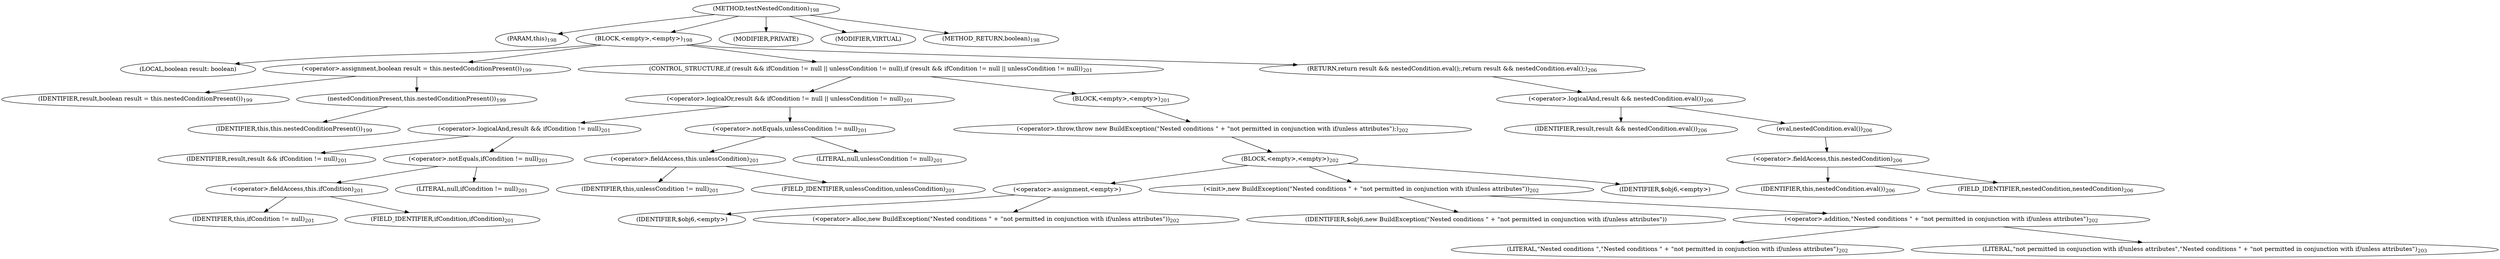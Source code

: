 digraph "testNestedCondition" {  
"420" [label = <(METHOD,testNestedCondition)<SUB>198</SUB>> ]
"27" [label = <(PARAM,this)<SUB>198</SUB>> ]
"421" [label = <(BLOCK,&lt;empty&gt;,&lt;empty&gt;)<SUB>198</SUB>> ]
"422" [label = <(LOCAL,boolean result: boolean)> ]
"423" [label = <(&lt;operator&gt;.assignment,boolean result = this.nestedConditionPresent())<SUB>199</SUB>> ]
"424" [label = <(IDENTIFIER,result,boolean result = this.nestedConditionPresent())<SUB>199</SUB>> ]
"425" [label = <(nestedConditionPresent,this.nestedConditionPresent())<SUB>199</SUB>> ]
"26" [label = <(IDENTIFIER,this,this.nestedConditionPresent())<SUB>199</SUB>> ]
"426" [label = <(CONTROL_STRUCTURE,if (result &amp;&amp; ifCondition != null || unlessCondition != null),if (result &amp;&amp; ifCondition != null || unlessCondition != null))<SUB>201</SUB>> ]
"427" [label = <(&lt;operator&gt;.logicalOr,result &amp;&amp; ifCondition != null || unlessCondition != null)<SUB>201</SUB>> ]
"428" [label = <(&lt;operator&gt;.logicalAnd,result &amp;&amp; ifCondition != null)<SUB>201</SUB>> ]
"429" [label = <(IDENTIFIER,result,result &amp;&amp; ifCondition != null)<SUB>201</SUB>> ]
"430" [label = <(&lt;operator&gt;.notEquals,ifCondition != null)<SUB>201</SUB>> ]
"431" [label = <(&lt;operator&gt;.fieldAccess,this.ifCondition)<SUB>201</SUB>> ]
"432" [label = <(IDENTIFIER,this,ifCondition != null)<SUB>201</SUB>> ]
"433" [label = <(FIELD_IDENTIFIER,ifCondition,ifCondition)<SUB>201</SUB>> ]
"434" [label = <(LITERAL,null,ifCondition != null)<SUB>201</SUB>> ]
"435" [label = <(&lt;operator&gt;.notEquals,unlessCondition != null)<SUB>201</SUB>> ]
"436" [label = <(&lt;operator&gt;.fieldAccess,this.unlessCondition)<SUB>201</SUB>> ]
"437" [label = <(IDENTIFIER,this,unlessCondition != null)<SUB>201</SUB>> ]
"438" [label = <(FIELD_IDENTIFIER,unlessCondition,unlessCondition)<SUB>201</SUB>> ]
"439" [label = <(LITERAL,null,unlessCondition != null)<SUB>201</SUB>> ]
"440" [label = <(BLOCK,&lt;empty&gt;,&lt;empty&gt;)<SUB>201</SUB>> ]
"441" [label = <(&lt;operator&gt;.throw,throw new BuildException(&quot;Nested conditions &quot; + &quot;not permitted in conjunction with if/unless attributes&quot;);)<SUB>202</SUB>> ]
"442" [label = <(BLOCK,&lt;empty&gt;,&lt;empty&gt;)<SUB>202</SUB>> ]
"443" [label = <(&lt;operator&gt;.assignment,&lt;empty&gt;)> ]
"444" [label = <(IDENTIFIER,$obj6,&lt;empty&gt;)> ]
"445" [label = <(&lt;operator&gt;.alloc,new BuildException(&quot;Nested conditions &quot; + &quot;not permitted in conjunction with if/unless attributes&quot;))<SUB>202</SUB>> ]
"446" [label = <(&lt;init&gt;,new BuildException(&quot;Nested conditions &quot; + &quot;not permitted in conjunction with if/unless attributes&quot;))<SUB>202</SUB>> ]
"447" [label = <(IDENTIFIER,$obj6,new BuildException(&quot;Nested conditions &quot; + &quot;not permitted in conjunction with if/unless attributes&quot;))> ]
"448" [label = <(&lt;operator&gt;.addition,&quot;Nested conditions &quot; + &quot;not permitted in conjunction with if/unless attributes&quot;)<SUB>202</SUB>> ]
"449" [label = <(LITERAL,&quot;Nested conditions &quot;,&quot;Nested conditions &quot; + &quot;not permitted in conjunction with if/unless attributes&quot;)<SUB>202</SUB>> ]
"450" [label = <(LITERAL,&quot;not permitted in conjunction with if/unless attributes&quot;,&quot;Nested conditions &quot; + &quot;not permitted in conjunction with if/unless attributes&quot;)<SUB>203</SUB>> ]
"451" [label = <(IDENTIFIER,$obj6,&lt;empty&gt;)> ]
"452" [label = <(RETURN,return result &amp;&amp; nestedCondition.eval();,return result &amp;&amp; nestedCondition.eval();)<SUB>206</SUB>> ]
"453" [label = <(&lt;operator&gt;.logicalAnd,result &amp;&amp; nestedCondition.eval())<SUB>206</SUB>> ]
"454" [label = <(IDENTIFIER,result,result &amp;&amp; nestedCondition.eval())<SUB>206</SUB>> ]
"455" [label = <(eval,nestedCondition.eval())<SUB>206</SUB>> ]
"456" [label = <(&lt;operator&gt;.fieldAccess,this.nestedCondition)<SUB>206</SUB>> ]
"457" [label = <(IDENTIFIER,this,nestedCondition.eval())<SUB>206</SUB>> ]
"458" [label = <(FIELD_IDENTIFIER,nestedCondition,nestedCondition)<SUB>206</SUB>> ]
"459" [label = <(MODIFIER,PRIVATE)> ]
"460" [label = <(MODIFIER,VIRTUAL)> ]
"461" [label = <(METHOD_RETURN,boolean)<SUB>198</SUB>> ]
  "420" -> "27" 
  "420" -> "421" 
  "420" -> "459" 
  "420" -> "460" 
  "420" -> "461" 
  "421" -> "422" 
  "421" -> "423" 
  "421" -> "426" 
  "421" -> "452" 
  "423" -> "424" 
  "423" -> "425" 
  "425" -> "26" 
  "426" -> "427" 
  "426" -> "440" 
  "427" -> "428" 
  "427" -> "435" 
  "428" -> "429" 
  "428" -> "430" 
  "430" -> "431" 
  "430" -> "434" 
  "431" -> "432" 
  "431" -> "433" 
  "435" -> "436" 
  "435" -> "439" 
  "436" -> "437" 
  "436" -> "438" 
  "440" -> "441" 
  "441" -> "442" 
  "442" -> "443" 
  "442" -> "446" 
  "442" -> "451" 
  "443" -> "444" 
  "443" -> "445" 
  "446" -> "447" 
  "446" -> "448" 
  "448" -> "449" 
  "448" -> "450" 
  "452" -> "453" 
  "453" -> "454" 
  "453" -> "455" 
  "455" -> "456" 
  "456" -> "457" 
  "456" -> "458" 
}
